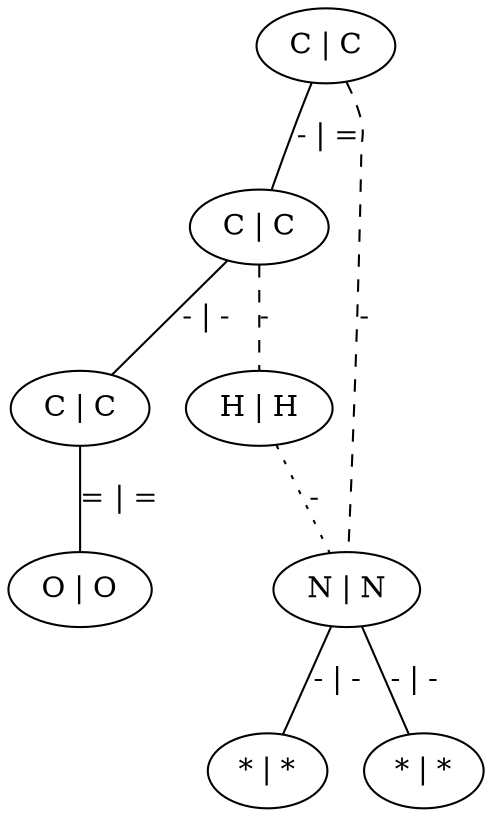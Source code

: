 graph G {
	0 [ label="C | C" ]
	1 [ label="C | C" ]
	2 [ label="C | C" ]
	3 [ label="O | O" ]
	4 [ label="H | H" ]
	5 [ label="N | N" ]
	6 [ label="* | *" ]
	7 [ label="* | *" ]
	0 -- 1 [ label="- | =" ]
	0 -- 5 [ style=dashed label="-" ]
	1 -- 2 [ label="- | -" ]
	1 -- 4 [ style=dashed label="-" ]
	2 -- 3 [ label="= | =" ]
	4 -- 5 [ style=dotted label="-" ]
	5 -- 6 [ label="- | -" ]
	5 -- 7 [ label="- | -" ]
}
